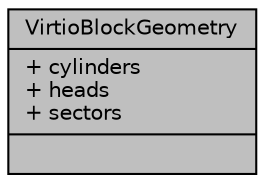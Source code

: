 digraph "VirtioBlockGeometry"
{
  edge [fontname="Helvetica",fontsize="10",labelfontname="Helvetica",labelfontsize="10"];
  node [fontname="Helvetica",fontsize="10",shape=record];
  Node952 [label="{VirtioBlockGeometry\n|+ cylinders\l+ heads\l+ sectors\l|}",height=0.2,width=0.4,color="black", fillcolor="grey75", style="filled", fontcolor="black"];
}

